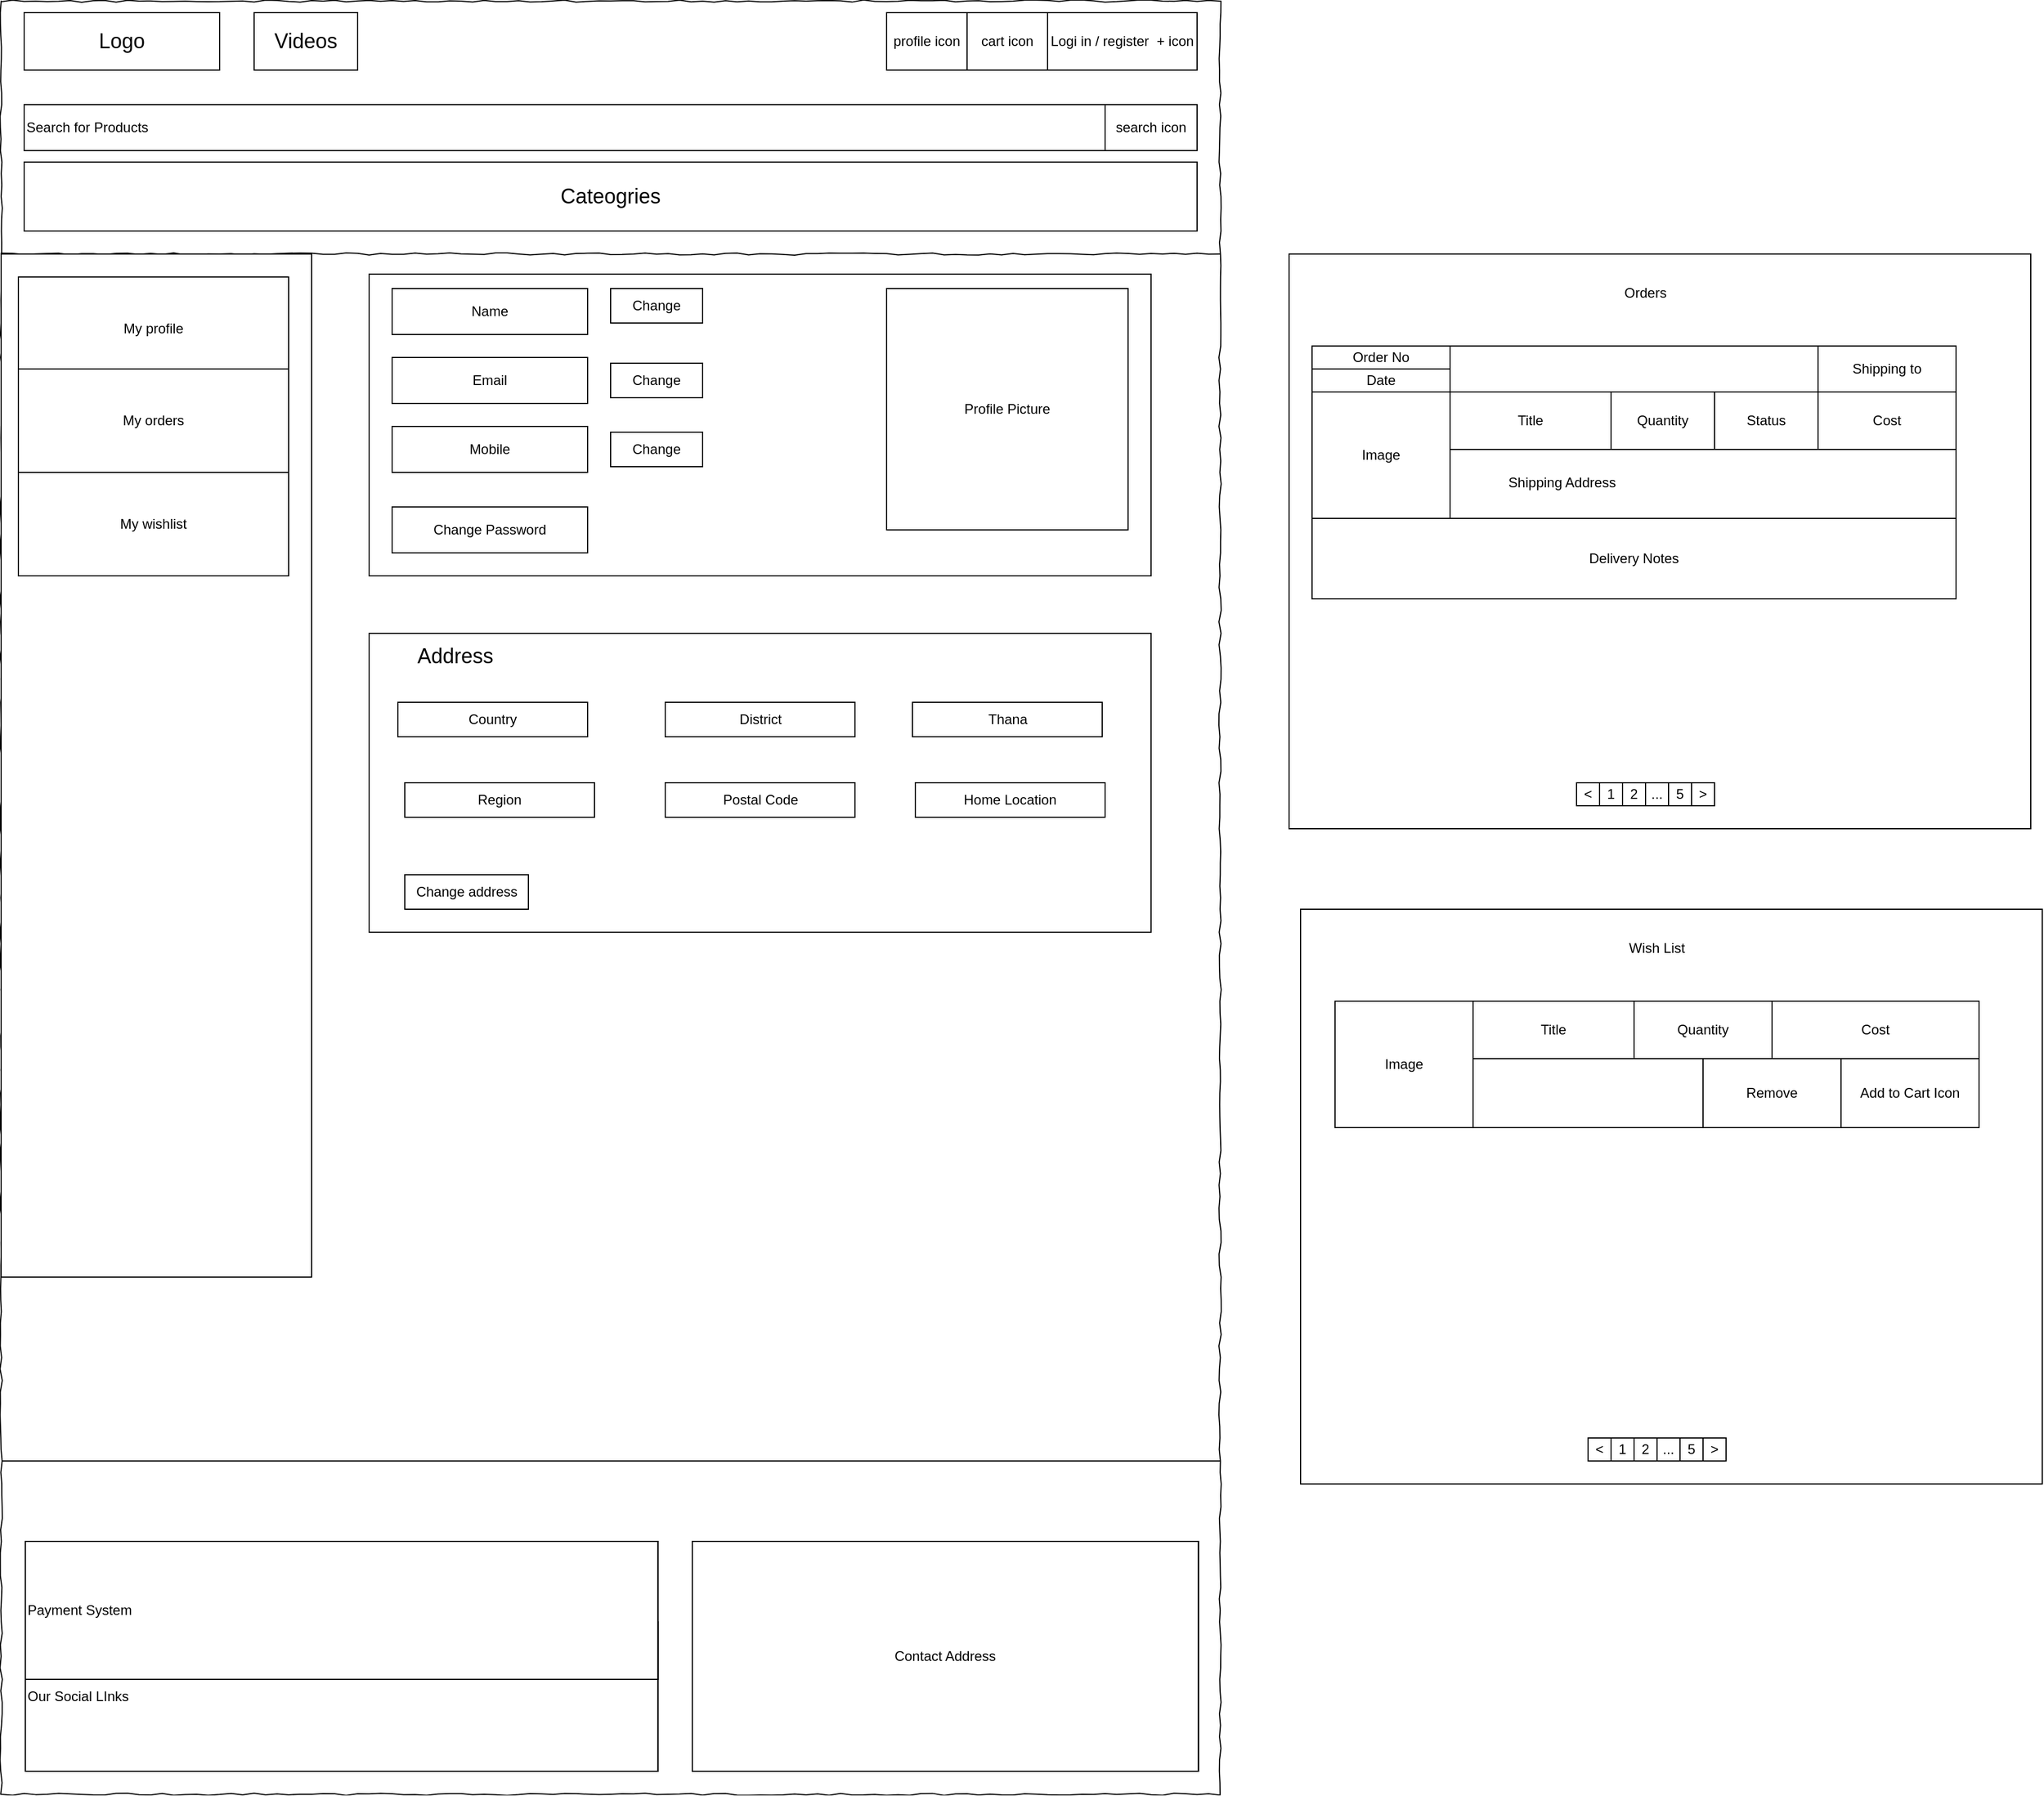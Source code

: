 <mxfile version="13.7.3" type="device"><diagram id="8h_cPb2OOx9l16aGWf-J" name="Page-1"><mxGraphModel dx="1385" dy="1780" grid="1" gridSize="10" guides="1" tooltips="1" connect="1" arrows="1" fold="1" page="1" pageScale="1" pageWidth="850" pageHeight="1100" math="0" shadow="0"><root><mxCell id="0"/><mxCell id="1" parent="0"/><mxCell id="jHOcoG-LZBe6hvOaesyD-1" value="" style="whiteSpace=wrap;html=1;rounded=0;shadow=0;labelBackgroundColor=none;strokeColor=#000000;strokeWidth=1;fillColor=none;fontFamily=Verdana;fontSize=12;fontColor=#000000;align=center;comic=1;" parent="1" vertex="1"><mxGeometry x="20" y="-10" width="1060" height="1560" as="geometry"/></mxCell><mxCell id="jHOcoG-LZBe6hvOaesyD-2" value="" style="line;strokeWidth=1;html=1;rounded=0;shadow=0;labelBackgroundColor=none;fillColor=none;fontFamily=Verdana;fontSize=14;fontColor=#000000;align=center;comic=1;" parent="1" vertex="1"><mxGeometry x="20" y="140" width="1060" height="140" as="geometry"/></mxCell><mxCell id="jHOcoG-LZBe6hvOaesyD-3" value="&lt;font style=&quot;font-size: 18px&quot;&gt;Logo&lt;/font&gt;" style="rounded=0;whiteSpace=wrap;html=1;" parent="1" vertex="1"><mxGeometry x="40" width="170" height="50" as="geometry"/></mxCell><mxCell id="jHOcoG-LZBe6hvOaesyD-4" value="cart icon" style="rounded=0;whiteSpace=wrap;html=1;" parent="1" vertex="1"><mxGeometry x="860" width="70" height="50" as="geometry"/></mxCell><mxCell id="jHOcoG-LZBe6hvOaesyD-5" value="Logi in / register&amp;nbsp; + icon" style="rounded=0;whiteSpace=wrap;html=1;" parent="1" vertex="1"><mxGeometry x="930" width="130" height="50" as="geometry"/></mxCell><mxCell id="jHOcoG-LZBe6hvOaesyD-7" value="&lt;font style=&quot;font-size: 18px&quot;&gt;Cateogries&lt;/font&gt;" style="rounded=0;whiteSpace=wrap;html=1;" parent="1" vertex="1"><mxGeometry x="50" y="130" width="1010" height="60" as="geometry"/></mxCell><mxCell id="jHOcoG-LZBe6hvOaesyD-8" value="&lt;font style=&quot;font-size: 18px&quot;&gt;Videos&lt;/font&gt;" style="rounded=0;whiteSpace=wrap;html=1;" parent="1" vertex="1"><mxGeometry x="240" width="90" height="50" as="geometry"/></mxCell><mxCell id="jHOcoG-LZBe6hvOaesyD-9" value="profile icon" style="rounded=0;whiteSpace=wrap;html=1;" parent="1" vertex="1"><mxGeometry x="790" width="70" height="50" as="geometry"/></mxCell><mxCell id="jHOcoG-LZBe6hvOaesyD-10" value="Our Social LInks" style="rounded=0;whiteSpace=wrap;html=1;align=left;" parent="1" vertex="1"><mxGeometry x="41.06" y="1400" width="550" height="130" as="geometry"/></mxCell><mxCell id="jHOcoG-LZBe6hvOaesyD-11" value="Payment System" style="rounded=0;whiteSpace=wrap;html=1;align=left;" parent="1" vertex="1"><mxGeometry x="41.06" y="1330" width="550" height="120" as="geometry"/></mxCell><mxCell id="jHOcoG-LZBe6hvOaesyD-12" value="Contact Address" style="rounded=0;whiteSpace=wrap;html=1;" parent="1" vertex="1"><mxGeometry x="621.06" y="1330" width="440" height="200" as="geometry"/></mxCell><mxCell id="jHOcoG-LZBe6hvOaesyD-13" value="Search for Products" style="rounded=0;whiteSpace=wrap;html=1;align=left;" parent="1" vertex="1"><mxGeometry x="40" y="80" width="940" height="40" as="geometry"/></mxCell><mxCell id="jHOcoG-LZBe6hvOaesyD-14" value="search icon" style="rounded=0;whiteSpace=wrap;html=1;" parent="1" vertex="1"><mxGeometry x="980" y="80" width="80" height="40" as="geometry"/></mxCell><mxCell id="jHOcoG-LZBe6hvOaesyD-17" value="&lt;font style=&quot;font-size: 18px&quot;&gt;Logo&lt;/font&gt;" style="rounded=0;whiteSpace=wrap;html=1;" parent="1" vertex="1"><mxGeometry x="40" width="170" height="50" as="geometry"/></mxCell><mxCell id="jHOcoG-LZBe6hvOaesyD-18" value="cart icon" style="rounded=0;whiteSpace=wrap;html=1;" parent="1" vertex="1"><mxGeometry x="860" width="70" height="50" as="geometry"/></mxCell><mxCell id="jHOcoG-LZBe6hvOaesyD-19" value="Logi in / register&amp;nbsp; + icon" style="rounded=0;whiteSpace=wrap;html=1;" parent="1" vertex="1"><mxGeometry x="930" width="130" height="50" as="geometry"/></mxCell><mxCell id="jHOcoG-LZBe6hvOaesyD-21" value="&lt;font style=&quot;font-size: 18px&quot;&gt;Cateogries&lt;/font&gt;" style="rounded=0;whiteSpace=wrap;html=1;" parent="1" vertex="1"><mxGeometry x="50" y="130" width="1010" height="60" as="geometry"/></mxCell><mxCell id="jHOcoG-LZBe6hvOaesyD-22" value="&lt;font style=&quot;font-size: 18px&quot;&gt;Videos&lt;/font&gt;" style="rounded=0;whiteSpace=wrap;html=1;" parent="1" vertex="1"><mxGeometry x="240" width="90" height="50" as="geometry"/></mxCell><mxCell id="jHOcoG-LZBe6hvOaesyD-23" value="profile icon" style="rounded=0;whiteSpace=wrap;html=1;" parent="1" vertex="1"><mxGeometry x="790" width="70" height="50" as="geometry"/></mxCell><mxCell id="jHOcoG-LZBe6hvOaesyD-24" value="Our Social LInks" style="rounded=0;whiteSpace=wrap;html=1;align=left;" parent="1" vertex="1"><mxGeometry x="41.06" y="1400" width="550" height="130" as="geometry"/></mxCell><mxCell id="jHOcoG-LZBe6hvOaesyD-25" value="Payment System" style="rounded=0;whiteSpace=wrap;html=1;align=left;" parent="1" vertex="1"><mxGeometry x="41.06" y="1330" width="550" height="120" as="geometry"/></mxCell><mxCell id="jHOcoG-LZBe6hvOaesyD-26" value="Contact Address" style="rounded=0;whiteSpace=wrap;html=1;" parent="1" vertex="1"><mxGeometry x="621.06" y="1330" width="440" height="200" as="geometry"/></mxCell><mxCell id="jHOcoG-LZBe6hvOaesyD-27" value="Search for Products" style="rounded=0;whiteSpace=wrap;html=1;align=left;" parent="1" vertex="1"><mxGeometry x="40" y="80" width="940" height="40" as="geometry"/></mxCell><mxCell id="jHOcoG-LZBe6hvOaesyD-28" value="search icon" style="rounded=0;whiteSpace=wrap;html=1;" parent="1" vertex="1"><mxGeometry x="980" y="80" width="80" height="40" as="geometry"/></mxCell><mxCell id="jHOcoG-LZBe6hvOaesyD-30" value="&lt;font style=&quot;font-size: 18px&quot;&gt;Logo&lt;/font&gt;" style="rounded=0;whiteSpace=wrap;html=1;" parent="1" vertex="1"><mxGeometry x="40" width="170" height="50" as="geometry"/></mxCell><mxCell id="jHOcoG-LZBe6hvOaesyD-31" value="cart icon" style="rounded=0;whiteSpace=wrap;html=1;" parent="1" vertex="1"><mxGeometry x="860" width="70" height="50" as="geometry"/></mxCell><mxCell id="jHOcoG-LZBe6hvOaesyD-32" value="Logi in / register&amp;nbsp; + icon" style="rounded=0;whiteSpace=wrap;html=1;" parent="1" vertex="1"><mxGeometry x="930" width="130" height="50" as="geometry"/></mxCell><mxCell id="jHOcoG-LZBe6hvOaesyD-34" value="&lt;font style=&quot;font-size: 18px&quot;&gt;Cateogries&lt;/font&gt;" style="rounded=0;whiteSpace=wrap;html=1;" parent="1" vertex="1"><mxGeometry x="40" y="130" width="1020" height="60" as="geometry"/></mxCell><mxCell id="jHOcoG-LZBe6hvOaesyD-35" value="&lt;font style=&quot;font-size: 18px&quot;&gt;Videos&lt;/font&gt;" style="rounded=0;whiteSpace=wrap;html=1;" parent="1" vertex="1"><mxGeometry x="240" width="90" height="50" as="geometry"/></mxCell><mxCell id="jHOcoG-LZBe6hvOaesyD-36" value="profile icon" style="rounded=0;whiteSpace=wrap;html=1;" parent="1" vertex="1"><mxGeometry x="790" width="70" height="50" as="geometry"/></mxCell><mxCell id="jHOcoG-LZBe6hvOaesyD-37" value="Our Social LInks" style="rounded=0;whiteSpace=wrap;html=1;align=left;" parent="1" vertex="1"><mxGeometry x="41.06" y="1400" width="550" height="130" as="geometry"/></mxCell><mxCell id="jHOcoG-LZBe6hvOaesyD-38" value="Payment System" style="rounded=0;whiteSpace=wrap;html=1;align=left;" parent="1" vertex="1"><mxGeometry x="41.06" y="1330" width="550" height="120" as="geometry"/></mxCell><mxCell id="jHOcoG-LZBe6hvOaesyD-39" value="Contact Address" style="rounded=0;whiteSpace=wrap;html=1;" parent="1" vertex="1"><mxGeometry x="621.06" y="1330" width="440" height="200" as="geometry"/></mxCell><mxCell id="jHOcoG-LZBe6hvOaesyD-40" value="Search for Products" style="rounded=0;whiteSpace=wrap;html=1;align=left;" parent="1" vertex="1"><mxGeometry x="40" y="80" width="940" height="40" as="geometry"/></mxCell><mxCell id="jHOcoG-LZBe6hvOaesyD-41" value="search icon" style="rounded=0;whiteSpace=wrap;html=1;" parent="1" vertex="1"><mxGeometry x="980" y="80" width="80" height="40" as="geometry"/></mxCell><mxCell id="jHOcoG-LZBe6hvOaesyD-42" value="&lt;font style=&quot;font-size: 18px&quot;&gt;Logo&lt;/font&gt;" style="rounded=0;whiteSpace=wrap;html=1;" parent="1" vertex="1"><mxGeometry x="40" width="170" height="50" as="geometry"/></mxCell><mxCell id="jHOcoG-LZBe6hvOaesyD-43" value="cart icon" style="rounded=0;whiteSpace=wrap;html=1;" parent="1" vertex="1"><mxGeometry x="860" width="70" height="50" as="geometry"/></mxCell><mxCell id="jHOcoG-LZBe6hvOaesyD-44" value="Logi in / register&amp;nbsp; + icon" style="rounded=0;whiteSpace=wrap;html=1;" parent="1" vertex="1"><mxGeometry x="930" width="130" height="50" as="geometry"/></mxCell><mxCell id="jHOcoG-LZBe6hvOaesyD-46" value="profile icon" style="rounded=0;whiteSpace=wrap;html=1;" parent="1" vertex="1"><mxGeometry x="790" width="70" height="50" as="geometry"/></mxCell><mxCell id="jHOcoG-LZBe6hvOaesyD-47" value="Our Social LInks" style="rounded=0;whiteSpace=wrap;html=1;align=left;" parent="1" vertex="1"><mxGeometry x="41.06" y="1400" width="550" height="130" as="geometry"/></mxCell><mxCell id="jHOcoG-LZBe6hvOaesyD-48" value="Payment System" style="rounded=0;whiteSpace=wrap;html=1;align=left;" parent="1" vertex="1"><mxGeometry x="41.06" y="1330" width="550" height="120" as="geometry"/></mxCell><mxCell id="jHOcoG-LZBe6hvOaesyD-49" value="Contact Address" style="rounded=0;whiteSpace=wrap;html=1;" parent="1" vertex="1"><mxGeometry x="621.06" y="1330" width="440" height="200" as="geometry"/></mxCell><mxCell id="jHOcoG-LZBe6hvOaesyD-50" value="Search for Products" style="rounded=0;whiteSpace=wrap;html=1;align=left;" parent="1" vertex="1"><mxGeometry x="40" y="80" width="940" height="40" as="geometry"/></mxCell><mxCell id="jHOcoG-LZBe6hvOaesyD-51" value="search icon" style="rounded=0;whiteSpace=wrap;html=1;" parent="1" vertex="1"><mxGeometry x="980" y="80" width="80" height="40" as="geometry"/></mxCell><mxCell id="jHOcoG-LZBe6hvOaesyD-52" value="&lt;font style=&quot;font-size: 18px&quot;&gt;Logo&lt;/font&gt;" style="rounded=0;whiteSpace=wrap;html=1;" parent="1" vertex="1"><mxGeometry x="40" width="170" height="50" as="geometry"/></mxCell><mxCell id="jHOcoG-LZBe6hvOaesyD-53" value="cart icon" style="rounded=0;whiteSpace=wrap;html=1;" parent="1" vertex="1"><mxGeometry x="860" width="70" height="50" as="geometry"/></mxCell><mxCell id="jHOcoG-LZBe6hvOaesyD-54" value="Logi in / register&amp;nbsp; + icon" style="rounded=0;whiteSpace=wrap;html=1;" parent="1" vertex="1"><mxGeometry x="930" width="130" height="50" as="geometry"/></mxCell><mxCell id="jHOcoG-LZBe6hvOaesyD-56" value="&lt;font style=&quot;font-size: 18px&quot;&gt;Videos&lt;/font&gt;" style="rounded=0;whiteSpace=wrap;html=1;" parent="1" vertex="1"><mxGeometry x="240" width="90" height="50" as="geometry"/></mxCell><mxCell id="jHOcoG-LZBe6hvOaesyD-57" value="profile icon" style="rounded=0;whiteSpace=wrap;html=1;" parent="1" vertex="1"><mxGeometry x="790" width="70" height="50" as="geometry"/></mxCell><mxCell id="jHOcoG-LZBe6hvOaesyD-58" value="Our Social LInks" style="rounded=0;whiteSpace=wrap;html=1;align=left;" parent="1" vertex="1"><mxGeometry x="41.06" y="1400" width="550" height="130" as="geometry"/></mxCell><mxCell id="jHOcoG-LZBe6hvOaesyD-59" value="Payment System" style="rounded=0;whiteSpace=wrap;html=1;align=left;" parent="1" vertex="1"><mxGeometry x="41.06" y="1330" width="550" height="120" as="geometry"/></mxCell><mxCell id="jHOcoG-LZBe6hvOaesyD-60" value="Contact Address" style="rounded=0;whiteSpace=wrap;html=1;" parent="1" vertex="1"><mxGeometry x="621.06" y="1330" width="440" height="200" as="geometry"/></mxCell><mxCell id="jHOcoG-LZBe6hvOaesyD-61" value="Search for Products" style="rounded=0;whiteSpace=wrap;html=1;align=left;" parent="1" vertex="1"><mxGeometry x="40" y="80" width="940" height="40" as="geometry"/></mxCell><mxCell id="jHOcoG-LZBe6hvOaesyD-62" value="search icon" style="rounded=0;whiteSpace=wrap;html=1;" parent="1" vertex="1"><mxGeometry x="980" y="80" width="80" height="40" as="geometry"/></mxCell><mxCell id="jHOcoG-LZBe6hvOaesyD-63" value="&lt;font style=&quot;font-size: 18px&quot;&gt;Logo&lt;/font&gt;" style="rounded=0;whiteSpace=wrap;html=1;" parent="1" vertex="1"><mxGeometry x="40" width="170" height="50" as="geometry"/></mxCell><mxCell id="jHOcoG-LZBe6hvOaesyD-64" value="cart icon" style="rounded=0;whiteSpace=wrap;html=1;" parent="1" vertex="1"><mxGeometry x="860" width="70" height="50" as="geometry"/></mxCell><mxCell id="jHOcoG-LZBe6hvOaesyD-65" value="Logi in / register&amp;nbsp; + icon" style="rounded=0;whiteSpace=wrap;html=1;" parent="1" vertex="1"><mxGeometry x="930" width="130" height="50" as="geometry"/></mxCell><mxCell id="jHOcoG-LZBe6hvOaesyD-67" value="&lt;font style=&quot;font-size: 18px&quot;&gt;Videos&lt;/font&gt;" style="rounded=0;whiteSpace=wrap;html=1;" parent="1" vertex="1"><mxGeometry x="240" width="90" height="50" as="geometry"/></mxCell><mxCell id="jHOcoG-LZBe6hvOaesyD-68" value="profile icon" style="rounded=0;whiteSpace=wrap;html=1;" parent="1" vertex="1"><mxGeometry x="790" width="70" height="50" as="geometry"/></mxCell><mxCell id="jHOcoG-LZBe6hvOaesyD-69" value="Our Social LInks" style="rounded=0;whiteSpace=wrap;html=1;align=left;" parent="1" vertex="1"><mxGeometry x="41.06" y="1400" width="550" height="130" as="geometry"/></mxCell><mxCell id="jHOcoG-LZBe6hvOaesyD-70" value="Payment System" style="rounded=0;whiteSpace=wrap;html=1;align=left;" parent="1" vertex="1"><mxGeometry x="41.06" y="1330" width="550" height="120" as="geometry"/></mxCell><mxCell id="jHOcoG-LZBe6hvOaesyD-71" value="Contact Address" style="rounded=0;whiteSpace=wrap;html=1;" parent="1" vertex="1"><mxGeometry x="621.06" y="1330" width="440" height="200" as="geometry"/></mxCell><mxCell id="jHOcoG-LZBe6hvOaesyD-72" value="Search for Products" style="rounded=0;whiteSpace=wrap;html=1;align=left;" parent="1" vertex="1"><mxGeometry x="40" y="80" width="940" height="40" as="geometry"/></mxCell><mxCell id="jHOcoG-LZBe6hvOaesyD-73" value="search icon" style="rounded=0;whiteSpace=wrap;html=1;" parent="1" vertex="1"><mxGeometry x="980" y="80" width="80" height="40" as="geometry"/></mxCell><mxCell id="jHOcoG-LZBe6hvOaesyD-74" value="&lt;font style=&quot;font-size: 18px&quot;&gt;Logo&lt;/font&gt;" style="rounded=0;whiteSpace=wrap;html=1;" parent="1" vertex="1"><mxGeometry x="40" width="170" height="50" as="geometry"/></mxCell><mxCell id="jHOcoG-LZBe6hvOaesyD-75" value="cart icon" style="rounded=0;whiteSpace=wrap;html=1;" parent="1" vertex="1"><mxGeometry x="860" width="70" height="50" as="geometry"/></mxCell><mxCell id="jHOcoG-LZBe6hvOaesyD-76" value="Logi in / register&amp;nbsp; + icon" style="rounded=0;whiteSpace=wrap;html=1;" parent="1" vertex="1"><mxGeometry x="930" width="130" height="50" as="geometry"/></mxCell><mxCell id="jHOcoG-LZBe6hvOaesyD-78" value="&lt;font style=&quot;font-size: 18px&quot;&gt;Videos&lt;/font&gt;" style="rounded=0;whiteSpace=wrap;html=1;" parent="1" vertex="1"><mxGeometry x="240" width="90" height="50" as="geometry"/></mxCell><mxCell id="jHOcoG-LZBe6hvOaesyD-79" value="profile icon" style="rounded=0;whiteSpace=wrap;html=1;" parent="1" vertex="1"><mxGeometry x="790" width="70" height="50" as="geometry"/></mxCell><mxCell id="jHOcoG-LZBe6hvOaesyD-80" value="Our Social LInks" style="rounded=0;whiteSpace=wrap;html=1;align=left;" parent="1" vertex="1"><mxGeometry x="41.06" y="1400" width="550" height="130" as="geometry"/></mxCell><mxCell id="jHOcoG-LZBe6hvOaesyD-81" value="Payment System" style="rounded=0;whiteSpace=wrap;html=1;align=left;" parent="1" vertex="1"><mxGeometry x="41.06" y="1330" width="550" height="120" as="geometry"/></mxCell><mxCell id="jHOcoG-LZBe6hvOaesyD-82" value="Contact Address" style="rounded=0;whiteSpace=wrap;html=1;" parent="1" vertex="1"><mxGeometry x="621.06" y="1330" width="440" height="200" as="geometry"/></mxCell><mxCell id="jHOcoG-LZBe6hvOaesyD-83" value="Search for Products" style="rounded=0;whiteSpace=wrap;html=1;align=left;" parent="1" vertex="1"><mxGeometry x="40" y="80" width="940" height="40" as="geometry"/></mxCell><mxCell id="jHOcoG-LZBe6hvOaesyD-84" value="search icon" style="rounded=0;whiteSpace=wrap;html=1;" parent="1" vertex="1"><mxGeometry x="980" y="80" width="80" height="40" as="geometry"/></mxCell><mxCell id="jHOcoG-LZBe6hvOaesyD-85" value="&lt;font style=&quot;font-size: 18px&quot;&gt;Logo&lt;/font&gt;" style="rounded=0;whiteSpace=wrap;html=1;" parent="1" vertex="1"><mxGeometry x="40" width="170" height="50" as="geometry"/></mxCell><mxCell id="jHOcoG-LZBe6hvOaesyD-86" value="cart icon" style="rounded=0;whiteSpace=wrap;html=1;" parent="1" vertex="1"><mxGeometry x="860" width="70" height="50" as="geometry"/></mxCell><mxCell id="jHOcoG-LZBe6hvOaesyD-87" value="Logi in / register&amp;nbsp; + icon" style="rounded=0;whiteSpace=wrap;html=1;" parent="1" vertex="1"><mxGeometry x="930" width="130" height="50" as="geometry"/></mxCell><mxCell id="jHOcoG-LZBe6hvOaesyD-88" value="" style="endArrow=none;html=1;exitX=0.001;exitY=0.855;exitDx=0;exitDy=0;exitPerimeter=0;" parent="1" edge="1"><mxGeometry width="50" height="50" relative="1" as="geometry"><mxPoint x="21.06" y="1260" as="sourcePoint"/><mxPoint x="1080" y="1260" as="targetPoint"/><Array as="points"/></mxGeometry></mxCell><mxCell id="jHOcoG-LZBe6hvOaesyD-89" value="profile icon" style="rounded=0;whiteSpace=wrap;html=1;" parent="1" vertex="1"><mxGeometry x="790" width="70" height="50" as="geometry"/></mxCell><mxCell id="jHOcoG-LZBe6hvOaesyD-90" value="Our Social LInks" style="rounded=0;whiteSpace=wrap;html=1;align=left;" parent="1" vertex="1"><mxGeometry x="41.06" y="1400" width="550" height="130" as="geometry"/></mxCell><mxCell id="jHOcoG-LZBe6hvOaesyD-91" value="Payment System" style="rounded=0;whiteSpace=wrap;html=1;align=left;" parent="1" vertex="1"><mxGeometry x="41.06" y="1330" width="550" height="120" as="geometry"/></mxCell><mxCell id="jHOcoG-LZBe6hvOaesyD-92" value="Contact Address" style="rounded=0;whiteSpace=wrap;html=1;" parent="1" vertex="1"><mxGeometry x="621.06" y="1330" width="440" height="200" as="geometry"/></mxCell><mxCell id="jHOcoG-LZBe6hvOaesyD-93" value="Search for Products" style="rounded=0;whiteSpace=wrap;html=1;align=left;" parent="1" vertex="1"><mxGeometry x="40" y="80" width="940" height="40" as="geometry"/></mxCell><mxCell id="jHOcoG-LZBe6hvOaesyD-94" value="search icon" style="rounded=0;whiteSpace=wrap;html=1;" parent="1" vertex="1"><mxGeometry x="980" y="80" width="80" height="40" as="geometry"/></mxCell><mxCell id="jHOcoG-LZBe6hvOaesyD-95" value="" style="rounded=0;whiteSpace=wrap;html=1;" parent="1" vertex="1"><mxGeometry x="20" y="210" width="270" height="890" as="geometry"/></mxCell><mxCell id="jHOcoG-LZBe6hvOaesyD-96" value="My profile" style="rounded=0;whiteSpace=wrap;html=1;" parent="1" vertex="1"><mxGeometry x="35" y="230" width="235" height="90" as="geometry"/></mxCell><mxCell id="jHOcoG-LZBe6hvOaesyD-97" value="My orders" style="rounded=0;whiteSpace=wrap;html=1;" parent="1" vertex="1"><mxGeometry x="35" y="310" width="235" height="90" as="geometry"/></mxCell><mxCell id="jHOcoG-LZBe6hvOaesyD-98" value="My wishlist" style="rounded=0;whiteSpace=wrap;html=1;" parent="1" vertex="1"><mxGeometry x="35" y="400" width="235" height="90" as="geometry"/></mxCell><mxCell id="jHOcoG-LZBe6hvOaesyD-99" value="" style="rounded=0;whiteSpace=wrap;html=1;" parent="1" vertex="1"><mxGeometry x="340" y="227.5" width="680" height="262.5" as="geometry"/></mxCell><mxCell id="jHOcoG-LZBe6hvOaesyD-100" value="Name" style="rounded=0;whiteSpace=wrap;html=1;" parent="1" vertex="1"><mxGeometry x="360" y="240" width="170" height="40" as="geometry"/></mxCell><mxCell id="jHOcoG-LZBe6hvOaesyD-101" value="Email" style="rounded=0;whiteSpace=wrap;html=1;" parent="1" vertex="1"><mxGeometry x="360" y="300" width="170" height="40" as="geometry"/></mxCell><mxCell id="jHOcoG-LZBe6hvOaesyD-103" value="Mobile" style="rounded=0;whiteSpace=wrap;html=1;" parent="1" vertex="1"><mxGeometry x="360" y="360" width="170" height="40" as="geometry"/></mxCell><mxCell id="jHOcoG-LZBe6hvOaesyD-104" value="Profile Picture" style="whiteSpace=wrap;html=1;aspect=fixed;" parent="1" vertex="1"><mxGeometry x="790" y="240" width="210" height="210" as="geometry"/></mxCell><mxCell id="jHOcoG-LZBe6hvOaesyD-105" value="" style="rounded=0;whiteSpace=wrap;html=1;" parent="1" vertex="1"><mxGeometry x="340" y="540" width="680" height="260" as="geometry"/></mxCell><mxCell id="jHOcoG-LZBe6hvOaesyD-106" value="Country" style="rounded=0;whiteSpace=wrap;html=1;" parent="1" vertex="1"><mxGeometry x="365" y="600" width="165" height="30" as="geometry"/></mxCell><mxCell id="jHOcoG-LZBe6hvOaesyD-107" value="&lt;font style=&quot;font-size: 18px&quot;&gt;Address&lt;/font&gt;" style="text;html=1;strokeColor=none;fillColor=none;align=center;verticalAlign=middle;whiteSpace=wrap;rounded=0;" parent="1" vertex="1"><mxGeometry x="360" y="550" width="110" height="20" as="geometry"/></mxCell><mxCell id="jHOcoG-LZBe6hvOaesyD-108" value="District" style="rounded=0;whiteSpace=wrap;html=1;" parent="1" vertex="1"><mxGeometry x="597.5" y="600" width="165" height="30" as="geometry"/></mxCell><mxCell id="jHOcoG-LZBe6hvOaesyD-109" value="Thana" style="rounded=0;whiteSpace=wrap;html=1;" parent="1" vertex="1"><mxGeometry x="812.5" y="600" width="165" height="30" as="geometry"/></mxCell><mxCell id="jHOcoG-LZBe6hvOaesyD-111" value="Region" style="rounded=0;whiteSpace=wrap;html=1;" parent="1" vertex="1"><mxGeometry x="371" y="670" width="165" height="30" as="geometry"/></mxCell><mxCell id="jHOcoG-LZBe6hvOaesyD-112" value="Postal Code" style="rounded=0;whiteSpace=wrap;html=1;" parent="1" vertex="1"><mxGeometry x="597.5" y="670" width="165" height="30" as="geometry"/></mxCell><mxCell id="jHOcoG-LZBe6hvOaesyD-113" value="Home Location" style="rounded=0;whiteSpace=wrap;html=1;" parent="1" vertex="1"><mxGeometry x="815" y="670" width="165" height="30" as="geometry"/></mxCell><mxCell id="jHOcoG-LZBe6hvOaesyD-114" value="Change" style="rounded=0;whiteSpace=wrap;html=1;" parent="1" vertex="1"><mxGeometry x="550" y="240" width="80" height="30" as="geometry"/></mxCell><mxCell id="jHOcoG-LZBe6hvOaesyD-115" value="Change" style="rounded=0;whiteSpace=wrap;html=1;" parent="1" vertex="1"><mxGeometry x="550" y="305" width="80" height="30" as="geometry"/></mxCell><mxCell id="jHOcoG-LZBe6hvOaesyD-116" value="Change" style="rounded=0;whiteSpace=wrap;html=1;" parent="1" vertex="1"><mxGeometry x="550" y="365" width="80" height="30" as="geometry"/></mxCell><mxCell id="jHOcoG-LZBe6hvOaesyD-117" value="Change address" style="rounded=0;whiteSpace=wrap;html=1;" parent="1" vertex="1"><mxGeometry x="371" y="750" width="107.5" height="30" as="geometry"/></mxCell><mxCell id="aBMLhoSkbnk8p5eSuHHe-1" value="Change Password" style="rounded=0;whiteSpace=wrap;html=1;" vertex="1" parent="1"><mxGeometry x="360" y="430" width="170" height="40" as="geometry"/></mxCell><mxCell id="aBMLhoSkbnk8p5eSuHHe-3" value="" style="rounded=0;whiteSpace=wrap;html=1;" vertex="1" parent="1"><mxGeometry x="1140" y="210" width="645" height="500" as="geometry"/></mxCell><mxCell id="aBMLhoSkbnk8p5eSuHHe-4" value="" style="rounded=0;whiteSpace=wrap;html=1;" vertex="1" parent="1"><mxGeometry x="1160" y="290" width="560" height="150" as="geometry"/></mxCell><mxCell id="aBMLhoSkbnk8p5eSuHHe-5" value="Order No" style="rounded=0;whiteSpace=wrap;html=1;" vertex="1" parent="1"><mxGeometry x="1160" y="290" width="120" height="20" as="geometry"/></mxCell><mxCell id="aBMLhoSkbnk8p5eSuHHe-6" value="Date" style="rounded=0;whiteSpace=wrap;html=1;" vertex="1" parent="1"><mxGeometry x="1160" y="310" width="120" height="20" as="geometry"/></mxCell><mxCell id="aBMLhoSkbnk8p5eSuHHe-7" value="Image" style="rounded=0;whiteSpace=wrap;html=1;" vertex="1" parent="1"><mxGeometry x="1160" y="330" width="120" height="110" as="geometry"/></mxCell><mxCell id="aBMLhoSkbnk8p5eSuHHe-8" value="Title" style="rounded=0;whiteSpace=wrap;html=1;" vertex="1" parent="1"><mxGeometry x="1280" y="330" width="140" height="50" as="geometry"/></mxCell><mxCell id="aBMLhoSkbnk8p5eSuHHe-9" value="Quantity" style="rounded=0;whiteSpace=wrap;html=1;" vertex="1" parent="1"><mxGeometry x="1420" y="330" width="90" height="50" as="geometry"/></mxCell><mxCell id="aBMLhoSkbnk8p5eSuHHe-10" value="Status" style="rounded=0;whiteSpace=wrap;html=1;" vertex="1" parent="1"><mxGeometry x="1510" y="330" width="90" height="50" as="geometry"/></mxCell><mxCell id="aBMLhoSkbnk8p5eSuHHe-11" value="Cost" style="rounded=0;whiteSpace=wrap;html=1;" vertex="1" parent="1"><mxGeometry x="1600" y="330" width="120" height="50" as="geometry"/></mxCell><mxCell id="aBMLhoSkbnk8p5eSuHHe-12" value="Shipping Address" style="text;html=1;strokeColor=none;fillColor=none;align=center;verticalAlign=middle;whiteSpace=wrap;rounded=0;" vertex="1" parent="1"><mxGeometry x="1300" y="391.25" width="155" height="35" as="geometry"/></mxCell><mxCell id="aBMLhoSkbnk8p5eSuHHe-14" value="Shipping to" style="rounded=0;whiteSpace=wrap;html=1;" vertex="1" parent="1"><mxGeometry x="1600" y="290" width="120" height="40" as="geometry"/></mxCell><mxCell id="aBMLhoSkbnk8p5eSuHHe-15" value="Delivery Notes" style="rounded=0;whiteSpace=wrap;html=1;" vertex="1" parent="1"><mxGeometry x="1160" y="440" width="560" height="70" as="geometry"/></mxCell><mxCell id="aBMLhoSkbnk8p5eSuHHe-16" value="&amp;lt;" style="rounded=0;whiteSpace=wrap;html=1;" vertex="1" parent="1"><mxGeometry x="1390" y="670" width="20" height="20" as="geometry"/></mxCell><mxCell id="aBMLhoSkbnk8p5eSuHHe-17" value="1" style="rounded=0;whiteSpace=wrap;html=1;" vertex="1" parent="1"><mxGeometry x="1410" y="670" width="20" height="20" as="geometry"/></mxCell><mxCell id="aBMLhoSkbnk8p5eSuHHe-18" value="2" style="rounded=0;whiteSpace=wrap;html=1;" vertex="1" parent="1"><mxGeometry x="1430" y="670" width="20" height="20" as="geometry"/></mxCell><mxCell id="aBMLhoSkbnk8p5eSuHHe-19" value="&amp;gt;" style="rounded=0;whiteSpace=wrap;html=1;" vertex="1" parent="1"><mxGeometry x="1490" y="670" width="20" height="20" as="geometry"/></mxCell><mxCell id="aBMLhoSkbnk8p5eSuHHe-20" value="..." style="rounded=0;whiteSpace=wrap;html=1;" vertex="1" parent="1"><mxGeometry x="1450" y="670" width="20" height="20" as="geometry"/></mxCell><mxCell id="aBMLhoSkbnk8p5eSuHHe-21" value="5" style="rounded=0;whiteSpace=wrap;html=1;" vertex="1" parent="1"><mxGeometry x="1470" y="670" width="20" height="20" as="geometry"/></mxCell><mxCell id="aBMLhoSkbnk8p5eSuHHe-22" value="Orders" style="text;html=1;strokeColor=none;fillColor=none;align=center;verticalAlign=middle;whiteSpace=wrap;rounded=0;" vertex="1" parent="1"><mxGeometry x="1390" y="218" width="120" height="52" as="geometry"/></mxCell><mxCell id="aBMLhoSkbnk8p5eSuHHe-23" value="" style="rounded=0;whiteSpace=wrap;html=1;" vertex="1" parent="1"><mxGeometry x="1150" y="780" width="645" height="500" as="geometry"/></mxCell><mxCell id="aBMLhoSkbnk8p5eSuHHe-24" value="" style="rounded=0;whiteSpace=wrap;html=1;" vertex="1" parent="1"><mxGeometry x="1180" y="860" width="560" height="110" as="geometry"/></mxCell><mxCell id="aBMLhoSkbnk8p5eSuHHe-27" value="Image" style="rounded=0;whiteSpace=wrap;html=1;" vertex="1" parent="1"><mxGeometry x="1180" y="860" width="120" height="110" as="geometry"/></mxCell><mxCell id="aBMLhoSkbnk8p5eSuHHe-28" value="Title" style="rounded=0;whiteSpace=wrap;html=1;" vertex="1" parent="1"><mxGeometry x="1300" y="860" width="140" height="50" as="geometry"/></mxCell><mxCell id="aBMLhoSkbnk8p5eSuHHe-29" value="Quantity" style="rounded=0;whiteSpace=wrap;html=1;" vertex="1" parent="1"><mxGeometry x="1440" y="860" width="120" height="50" as="geometry"/></mxCell><mxCell id="aBMLhoSkbnk8p5eSuHHe-31" value="Cost" style="rounded=0;whiteSpace=wrap;html=1;" vertex="1" parent="1"><mxGeometry x="1560" y="860" width="180" height="50" as="geometry"/></mxCell><mxCell id="aBMLhoSkbnk8p5eSuHHe-35" value="&amp;lt;" style="rounded=0;whiteSpace=wrap;html=1;" vertex="1" parent="1"><mxGeometry x="1400" y="1240" width="20" height="20" as="geometry"/></mxCell><mxCell id="aBMLhoSkbnk8p5eSuHHe-36" value="1" style="rounded=0;whiteSpace=wrap;html=1;" vertex="1" parent="1"><mxGeometry x="1420" y="1240" width="20" height="20" as="geometry"/></mxCell><mxCell id="aBMLhoSkbnk8p5eSuHHe-37" value="2" style="rounded=0;whiteSpace=wrap;html=1;" vertex="1" parent="1"><mxGeometry x="1440" y="1240" width="20" height="20" as="geometry"/></mxCell><mxCell id="aBMLhoSkbnk8p5eSuHHe-38" value="&amp;gt;" style="rounded=0;whiteSpace=wrap;html=1;" vertex="1" parent="1"><mxGeometry x="1500" y="1240" width="20" height="20" as="geometry"/></mxCell><mxCell id="aBMLhoSkbnk8p5eSuHHe-39" value="..." style="rounded=0;whiteSpace=wrap;html=1;" vertex="1" parent="1"><mxGeometry x="1460" y="1240" width="20" height="20" as="geometry"/></mxCell><mxCell id="aBMLhoSkbnk8p5eSuHHe-40" value="5" style="rounded=0;whiteSpace=wrap;html=1;" vertex="1" parent="1"><mxGeometry x="1480" y="1240" width="20" height="20" as="geometry"/></mxCell><mxCell id="aBMLhoSkbnk8p5eSuHHe-41" value="Wish List" style="text;html=1;strokeColor=none;fillColor=none;align=center;verticalAlign=middle;whiteSpace=wrap;rounded=0;" vertex="1" parent="1"><mxGeometry x="1400" y="788" width="120" height="52" as="geometry"/></mxCell><mxCell id="aBMLhoSkbnk8p5eSuHHe-52" value="Add to Cart Icon" style="rounded=0;whiteSpace=wrap;html=1;" vertex="1" parent="1"><mxGeometry x="1620" y="910" width="120" height="60" as="geometry"/></mxCell><mxCell id="aBMLhoSkbnk8p5eSuHHe-53" value="Remove" style="rounded=0;whiteSpace=wrap;html=1;" vertex="1" parent="1"><mxGeometry x="1500" y="910" width="120" height="60" as="geometry"/></mxCell></root></mxGraphModel></diagram></mxfile>